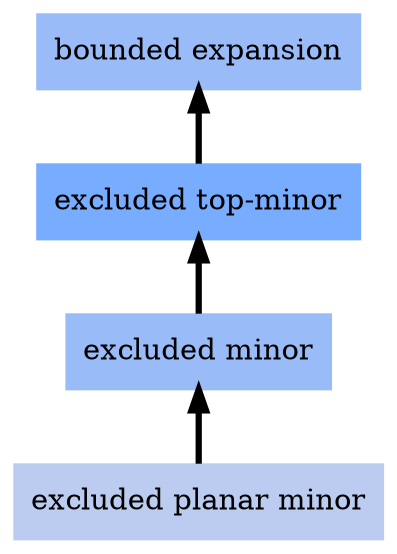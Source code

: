 digraph local_yOZQM5 {
	node [color=lightblue2 style=filled]
	margin=0.04 size="6,6"
	rankdir = BT
	"n_Gt22Ik" [label="excluded planar minor" URL="/parameters/html/Gt22Ik" color="#bbccf0" shape=box]
	"n_5xOuoQ" [label="excluded minor" URL="/parameters/html/5xOuoQ" color="#99bcf8" shape=box]
	"n_lFz6Ci" [label="bounded expansion" URL="/parameters/html/lFz6Ci" color="#99bcf8" shape=box]
	"n_yOZQM5" [label="excluded top-minor" URL="/parameters/html/yOZQM5" color="#78acff" shape=box]
	"n_Gt22Ik" -> "n_5xOuoQ" [label="" decorate=true lblstyle="above, sloped" weight="100" penwidth="3.0"]
	"n_yOZQM5" -> "n_lFz6Ci" [label="" decorate=true lblstyle="above, sloped" weight="100" penwidth="3.0"]
	"n_5xOuoQ" -> "n_yOZQM5" [label="" decorate=true lblstyle="above, sloped" weight="100" penwidth="3.0"]
}
